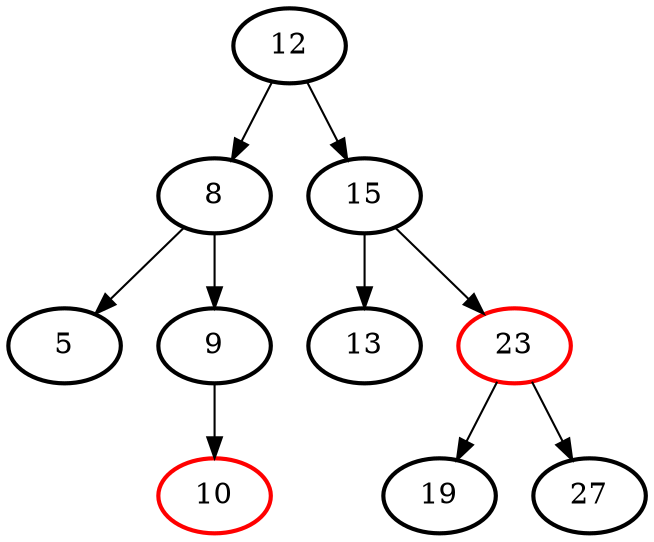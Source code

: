 digraph G {
  12 [penwidth=2.000000, color="#000000", ];
  8 [penwidth=2.000000, color="#000000", ];
  15 [penwidth=2.000000, color="#000000", ];
  8 [penwidth=2.000000, color="#000000", ];
  5 [penwidth=2.000000, color="#000000", ];
  9 [penwidth=2.000000, color="#000000", ];
  5 [penwidth=2.000000, color="#000000", ];
  9 [penwidth=2.000000, color="#000000", ];
  10 [penwidth=2.000000, color="#000000", ];
  10 [penwidth=2.000000, color="#FF0000", ];
  15 [penwidth=2.000000, color="#000000", ];
  13 [penwidth=2.000000, color="#000000", ];
  23 [penwidth=2.000000, color="#000000", ];
  13 [penwidth=2.000000, color="#000000", ];
  23 [penwidth=2.000000, color="#FF0000", ];
  19 [penwidth=2.000000, color="#FF0000", ];
  27 [penwidth=2.000000, color="#FF0000", ];
  19 [penwidth=2.000000, color="#000000", ];
  27 [penwidth=2.000000, color="#000000", ];
  
  
  12 -> 8;
  12 -> 15;
  8 -> 5;
  8 -> 9;
  9 -> 10;
  15 -> 13;
  15 -> 23;
  23 -> 19;
  23 -> 27;
  
  }
